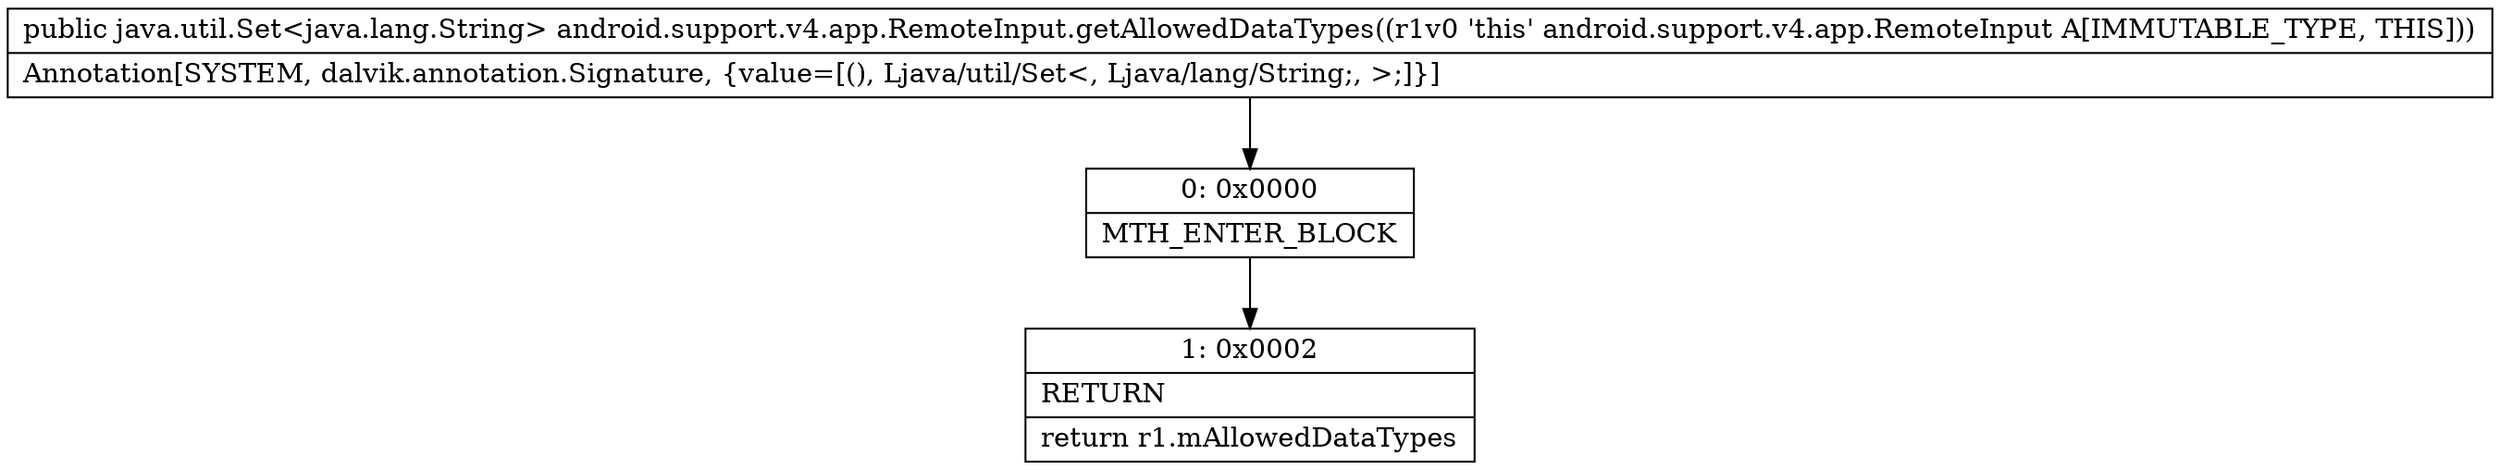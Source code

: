 digraph "CFG forandroid.support.v4.app.RemoteInput.getAllowedDataTypes()Ljava\/util\/Set;" {
Node_0 [shape=record,label="{0\:\ 0x0000|MTH_ENTER_BLOCK\l}"];
Node_1 [shape=record,label="{1\:\ 0x0002|RETURN\l|return r1.mAllowedDataTypes\l}"];
MethodNode[shape=record,label="{public java.util.Set\<java.lang.String\> android.support.v4.app.RemoteInput.getAllowedDataTypes((r1v0 'this' android.support.v4.app.RemoteInput A[IMMUTABLE_TYPE, THIS]))  | Annotation[SYSTEM, dalvik.annotation.Signature, \{value=[(), Ljava\/util\/Set\<, Ljava\/lang\/String;, \>;]\}]\l}"];
MethodNode -> Node_0;
Node_0 -> Node_1;
}

